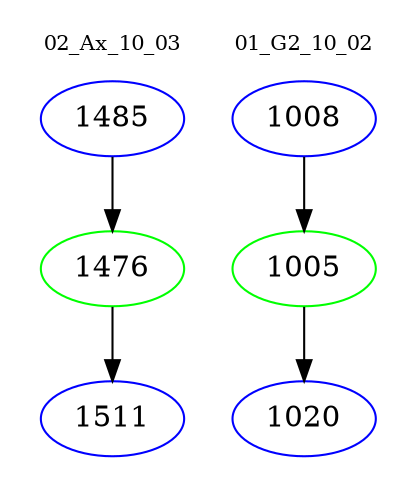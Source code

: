 digraph{
subgraph cluster_0 {
color = white
label = "02_Ax_10_03";
fontsize=10;
T0_1485 [label="1485", color="blue"]
T0_1485 -> T0_1476 [color="black"]
T0_1476 [label="1476", color="green"]
T0_1476 -> T0_1511 [color="black"]
T0_1511 [label="1511", color="blue"]
}
subgraph cluster_1 {
color = white
label = "01_G2_10_02";
fontsize=10;
T1_1008 [label="1008", color="blue"]
T1_1008 -> T1_1005 [color="black"]
T1_1005 [label="1005", color="green"]
T1_1005 -> T1_1020 [color="black"]
T1_1020 [label="1020", color="blue"]
}
}
